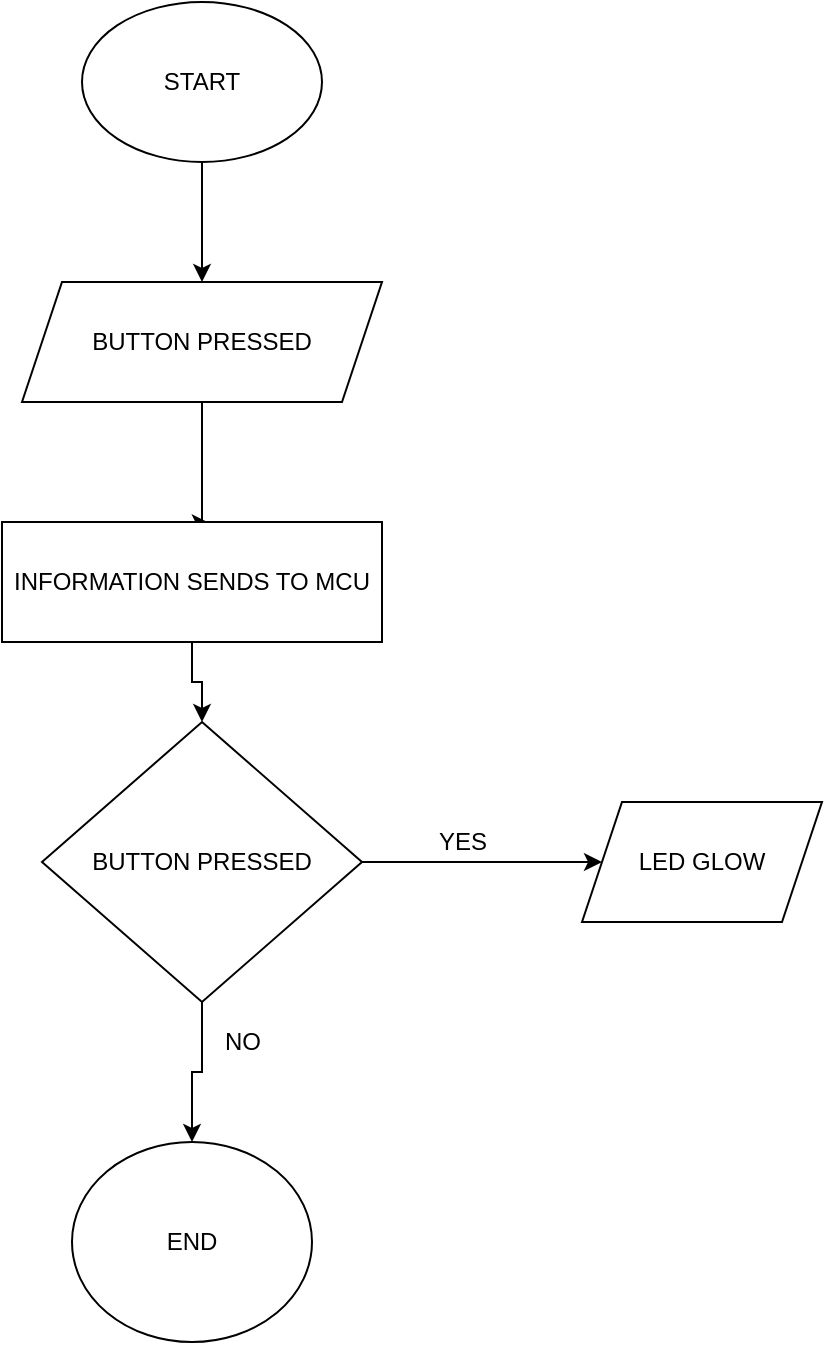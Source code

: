 <mxfile version="17.4.6" type="github">
  <diagram id="1zd5mMAatVFVfJRq419b" name="Page-1">
    <mxGraphModel dx="1038" dy="481" grid="1" gridSize="10" guides="1" tooltips="1" connect="1" arrows="1" fold="1" page="1" pageScale="1" pageWidth="850" pageHeight="1100" math="0" shadow="0">
      <root>
        <mxCell id="0" />
        <mxCell id="1" parent="0" />
        <mxCell id="MhT_UDYgTqqJweD6gouw-3" style="edgeStyle=orthogonalEdgeStyle;rounded=0;orthogonalLoop=1;jettySize=auto;html=1;exitX=0.5;exitY=1;exitDx=0;exitDy=0;entryX=0.5;entryY=0;entryDx=0;entryDy=0;" edge="1" parent="1" source="MhT_UDYgTqqJweD6gouw-1" target="MhT_UDYgTqqJweD6gouw-2">
          <mxGeometry relative="1" as="geometry" />
        </mxCell>
        <mxCell id="MhT_UDYgTqqJweD6gouw-1" value="START" style="ellipse;whiteSpace=wrap;html=1;" vertex="1" parent="1">
          <mxGeometry x="350" y="60" width="120" height="80" as="geometry" />
        </mxCell>
        <mxCell id="MhT_UDYgTqqJweD6gouw-5" style="edgeStyle=orthogonalEdgeStyle;rounded=0;orthogonalLoop=1;jettySize=auto;html=1;exitX=0.5;exitY=1;exitDx=0;exitDy=0;entryX=0.547;entryY=0.01;entryDx=0;entryDy=0;entryPerimeter=0;" edge="1" parent="1" source="MhT_UDYgTqqJweD6gouw-2" target="MhT_UDYgTqqJweD6gouw-4">
          <mxGeometry relative="1" as="geometry">
            <Array as="points">
              <mxPoint x="410" y="321" />
            </Array>
          </mxGeometry>
        </mxCell>
        <mxCell id="MhT_UDYgTqqJweD6gouw-2" value="BUTTON PRESSED" style="shape=parallelogram;perimeter=parallelogramPerimeter;whiteSpace=wrap;html=1;fixedSize=1;" vertex="1" parent="1">
          <mxGeometry x="320" y="200" width="180" height="60" as="geometry" />
        </mxCell>
        <mxCell id="MhT_UDYgTqqJweD6gouw-11" style="edgeStyle=orthogonalEdgeStyle;rounded=0;orthogonalLoop=1;jettySize=auto;html=1;exitX=0.5;exitY=1;exitDx=0;exitDy=0;entryX=0.5;entryY=0;entryDx=0;entryDy=0;" edge="1" parent="1" source="MhT_UDYgTqqJweD6gouw-4" target="MhT_UDYgTqqJweD6gouw-7">
          <mxGeometry relative="1" as="geometry" />
        </mxCell>
        <mxCell id="MhT_UDYgTqqJweD6gouw-4" value="INFORMATION SENDS TO MCU" style="rounded=0;whiteSpace=wrap;html=1;" vertex="1" parent="1">
          <mxGeometry x="310" y="320" width="190" height="60" as="geometry" />
        </mxCell>
        <mxCell id="MhT_UDYgTqqJweD6gouw-9" style="edgeStyle=orthogonalEdgeStyle;rounded=0;orthogonalLoop=1;jettySize=auto;html=1;exitX=1;exitY=0.5;exitDx=0;exitDy=0;" edge="1" parent="1" source="MhT_UDYgTqqJweD6gouw-7" target="MhT_UDYgTqqJweD6gouw-8">
          <mxGeometry relative="1" as="geometry" />
        </mxCell>
        <mxCell id="MhT_UDYgTqqJweD6gouw-13" style="edgeStyle=orthogonalEdgeStyle;rounded=0;orthogonalLoop=1;jettySize=auto;html=1;exitX=0.5;exitY=1;exitDx=0;exitDy=0;entryX=0.5;entryY=0;entryDx=0;entryDy=0;" edge="1" parent="1" source="MhT_UDYgTqqJweD6gouw-7" target="MhT_UDYgTqqJweD6gouw-12">
          <mxGeometry relative="1" as="geometry" />
        </mxCell>
        <mxCell id="MhT_UDYgTqqJweD6gouw-7" value="BUTTON PRESSED" style="rhombus;whiteSpace=wrap;html=1;" vertex="1" parent="1">
          <mxGeometry x="330" y="420" width="160" height="140" as="geometry" />
        </mxCell>
        <mxCell id="MhT_UDYgTqqJweD6gouw-8" value="LED GLOW" style="shape=parallelogram;perimeter=parallelogramPerimeter;whiteSpace=wrap;html=1;fixedSize=1;" vertex="1" parent="1">
          <mxGeometry x="600" y="460" width="120" height="60" as="geometry" />
        </mxCell>
        <mxCell id="MhT_UDYgTqqJweD6gouw-10" value="YES" style="text;html=1;align=center;verticalAlign=middle;resizable=0;points=[];autosize=1;strokeColor=none;fillColor=none;" vertex="1" parent="1">
          <mxGeometry x="520" y="470" width="40" height="20" as="geometry" />
        </mxCell>
        <mxCell id="MhT_UDYgTqqJweD6gouw-12" value="END" style="ellipse;whiteSpace=wrap;html=1;" vertex="1" parent="1">
          <mxGeometry x="345" y="630" width="120" height="100" as="geometry" />
        </mxCell>
        <mxCell id="MhT_UDYgTqqJweD6gouw-14" value="NO" style="text;html=1;align=center;verticalAlign=middle;resizable=0;points=[];autosize=1;strokeColor=none;fillColor=none;" vertex="1" parent="1">
          <mxGeometry x="415" y="570" width="30" height="20" as="geometry" />
        </mxCell>
      </root>
    </mxGraphModel>
  </diagram>
</mxfile>
